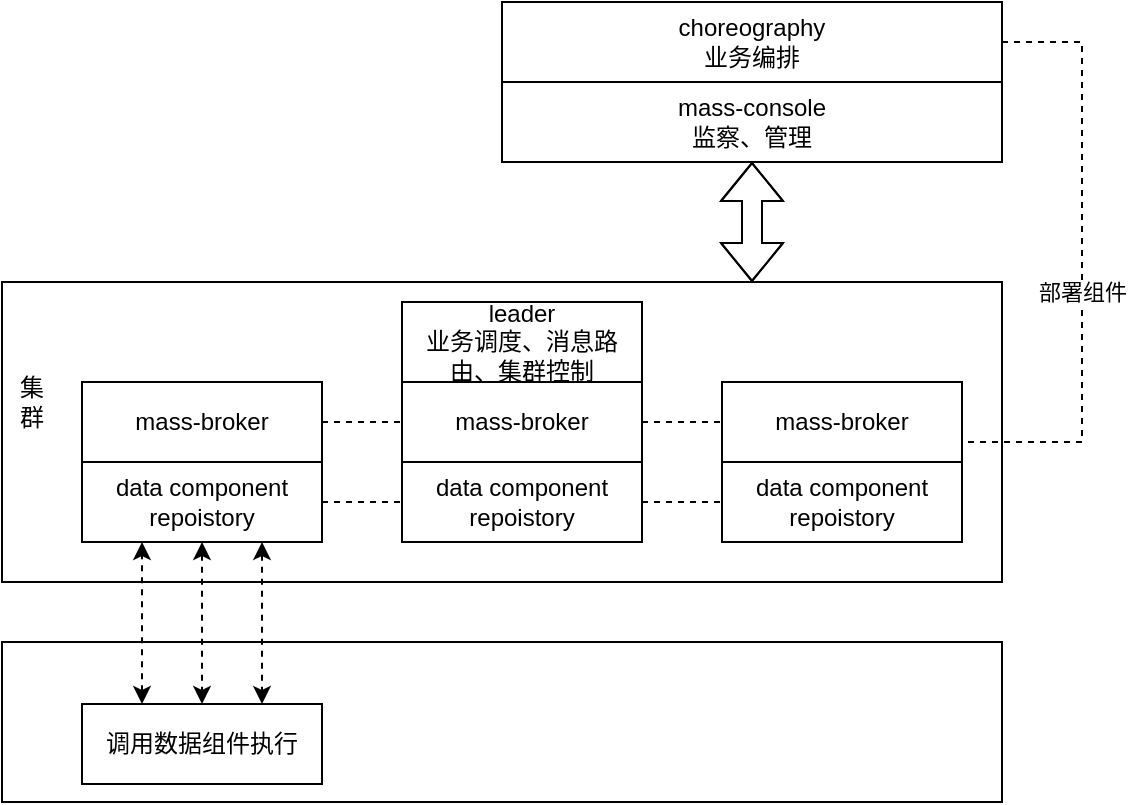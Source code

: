 <mxfile userAgent="Mozilla/5.0 (X11; Linux x86_64) AppleWebKit/537.36 (KHTML, like Gecko) draw.io/8.8.0 Chrome/61.0.316.100 Electron/2.0.2 Safari/537.36" version="8.9.7" editor="www.draw.io" type="device"><diagram id="30003bb3-9b44-3972-af6b-fd050e72a750" name="第 1 页"><mxGraphModel dx="1375" dy="837" grid="1" gridSize="10" guides="1" tooltips="1" connect="1" arrows="1" fold="1" page="1" pageScale="1" pageWidth="827" pageHeight="1169" background="#ffffff" math="0" shadow="0"><root><mxCell id="0"/><mxCell id="1" parent="0"/><mxCell id="10" value="" style="rounded=0;whiteSpace=wrap;html=1;fillColor=none;gradientColor=none;align=center;" parent="1" vertex="1"><mxGeometry x="20" y="360" width="500" height="80" as="geometry"/></mxCell><mxCell id="8" value="" style="rounded=0;whiteSpace=wrap;html=1;fillColor=none;gradientColor=none;align=center;" parent="1" vertex="1"><mxGeometry x="20" y="180" width="500" height="150" as="geometry"/></mxCell><mxCell id="17" style="edgeStyle=orthogonalEdgeStyle;rounded=0;html=1;exitX=1;exitY=0.5;entryX=0;entryY=0.5;dashed=1;startArrow=none;startFill=0;endArrow=none;endFill=0;jettySize=auto;orthogonalLoop=1;" parent="1" source="2" target="3" edge="1"><mxGeometry relative="1" as="geometry"/></mxCell><mxCell id="2" value="mass-broker" style="rounded=0;whiteSpace=wrap;html=1;fillColor=none;gradientColor=none;align=center;" parent="1" vertex="1"><mxGeometry x="60" y="230" width="120" height="40" as="geometry"/></mxCell><mxCell id="18" style="edgeStyle=orthogonalEdgeStyle;rounded=0;html=1;exitX=1;exitY=0.5;entryX=0;entryY=0.5;dashed=1;startArrow=none;startFill=0;endArrow=none;endFill=0;jettySize=auto;orthogonalLoop=1;" parent="1" source="3" target="4" edge="1"><mxGeometry relative="1" as="geometry"/></mxCell><mxCell id="3" value="mass-broker" style="rounded=0;whiteSpace=wrap;html=1;fillColor=none;gradientColor=none;align=center;" parent="1" vertex="1"><mxGeometry x="220" y="230" width="120" height="40" as="geometry"/></mxCell><mxCell id="4" value="mass-broker" style="rounded=0;whiteSpace=wrap;html=1;fillColor=none;gradientColor=none;align=center;" parent="1" vertex="1"><mxGeometry x="380" y="230" width="120" height="40" as="geometry"/></mxCell><mxCell id="14" style="edgeStyle=orthogonalEdgeStyle;rounded=0;html=1;exitX=0.5;exitY=1;entryX=0.5;entryY=0;dashed=1;startArrow=classic;startFill=1;jettySize=auto;orthogonalLoop=1;" parent="1" source="5" target="12" edge="1"><mxGeometry relative="1" as="geometry"/></mxCell><mxCell id="15" style="edgeStyle=orthogonalEdgeStyle;rounded=0;html=1;exitX=0.75;exitY=1;entryX=0.75;entryY=0;dashed=1;startArrow=classic;startFill=1;jettySize=auto;orthogonalLoop=1;" parent="1" source="5" target="12" edge="1"><mxGeometry relative="1" as="geometry"/></mxCell><mxCell id="16" style="edgeStyle=orthogonalEdgeStyle;rounded=0;html=1;exitX=1;exitY=0.5;entryX=0;entryY=0.5;dashed=1;startArrow=none;startFill=0;jettySize=auto;orthogonalLoop=1;endArrow=none;endFill=0;" parent="1" source="5" target="6" edge="1"><mxGeometry relative="1" as="geometry"/></mxCell><mxCell id="5" value="data component repoistory" style="rounded=0;whiteSpace=wrap;html=1;fillColor=none;gradientColor=none;align=center;" parent="1" vertex="1"><mxGeometry x="60" y="270" width="120" height="40" as="geometry"/></mxCell><mxCell id="19" style="edgeStyle=orthogonalEdgeStyle;rounded=0;html=1;exitX=1;exitY=0.5;entryX=0;entryY=0.5;dashed=1;startArrow=none;startFill=0;endArrow=none;endFill=0;jettySize=auto;orthogonalLoop=1;" parent="1" source="6" target="7" edge="1"><mxGeometry relative="1" as="geometry"/></mxCell><mxCell id="6" value="data component repoistory" style="rounded=0;whiteSpace=wrap;html=1;fillColor=none;gradientColor=none;align=center;" parent="1" vertex="1"><mxGeometry x="220" y="270" width="120" height="40" as="geometry"/></mxCell><mxCell id="7" value="data component repoistory" style="rounded=0;whiteSpace=wrap;html=1;fillColor=none;gradientColor=none;align=center;" parent="1" vertex="1"><mxGeometry x="380" y="270" width="120" height="40" as="geometry"/></mxCell><mxCell id="9" value="集&lt;br&gt;群" style="text;html=1;strokeColor=none;fillColor=none;align=center;verticalAlign=middle;whiteSpace=wrap;rounded=0;" parent="1" vertex="1"><mxGeometry x="30" y="230" width="10" height="20" as="geometry"/></mxCell><mxCell id="13" style="edgeStyle=orthogonalEdgeStyle;rounded=0;html=1;exitX=0.25;exitY=0;entryX=0.25;entryY=1;dashed=1;jettySize=auto;orthogonalLoop=1;startArrow=classic;startFill=1;" parent="1" source="12" target="5" edge="1"><mxGeometry relative="1" as="geometry"/></mxCell><mxCell id="12" value="调用数据组件执行" style="rounded=0;whiteSpace=wrap;html=1;fillColor=none;gradientColor=none;align=center;" parent="1" vertex="1"><mxGeometry x="60" y="391" width="120" height="40" as="geometry"/></mxCell><mxCell id="20" value="leader&lt;br&gt;业务调度、消息路由、集群控制&lt;br&gt;" style="rounded=0;whiteSpace=wrap;html=1;fillColor=none;gradientColor=none;align=center;" parent="1" vertex="1"><mxGeometry x="220" y="190" width="120" height="40" as="geometry"/></mxCell><mxCell id="23" value="部署组件" style="edgeStyle=orthogonalEdgeStyle;rounded=0;html=1;exitX=1;exitY=0.5;entryX=1;entryY=0.5;dashed=1;startArrow=none;startFill=0;endArrow=none;endFill=0;jettySize=auto;orthogonalLoop=1;" parent="1" source="21" target="7" edge="1"><mxGeometry relative="1" as="geometry"><Array as="points"><mxPoint x="560" y="60"/><mxPoint x="560" y="260"/></Array></mxGeometry></mxCell><mxCell id="21" value="choreography&lt;br&gt;业务编排&lt;br&gt;" style="rounded=0;whiteSpace=wrap;html=1;fillColor=none;gradientColor=none;align=center;" parent="1" vertex="1"><mxGeometry x="270" y="40" width="250" height="40" as="geometry"/></mxCell><mxCell id="26" style="edgeStyle=orthogonalEdgeStyle;rounded=0;html=1;exitX=0.5;exitY=1;entryX=0.75;entryY=0;startArrow=block;startFill=0;endArrow=block;endFill=0;jettySize=auto;orthogonalLoop=1;shape=flexArrow;shadow=0;comic=0;" parent="1" source="22" target="8" edge="1"><mxGeometry relative="1" as="geometry"><Array as="points"><mxPoint x="395" y="150"/><mxPoint x="395" y="150"/></Array></mxGeometry></mxCell><mxCell id="22" value="mass-console&lt;br&gt;监察、管理&lt;br&gt;" style="rounded=0;whiteSpace=wrap;html=1;fillColor=none;gradientColor=none;align=center;" parent="1" vertex="1"><mxGeometry x="270" y="80" width="250" height="40" as="geometry"/></mxCell></root></mxGraphModel></diagram></mxfile>